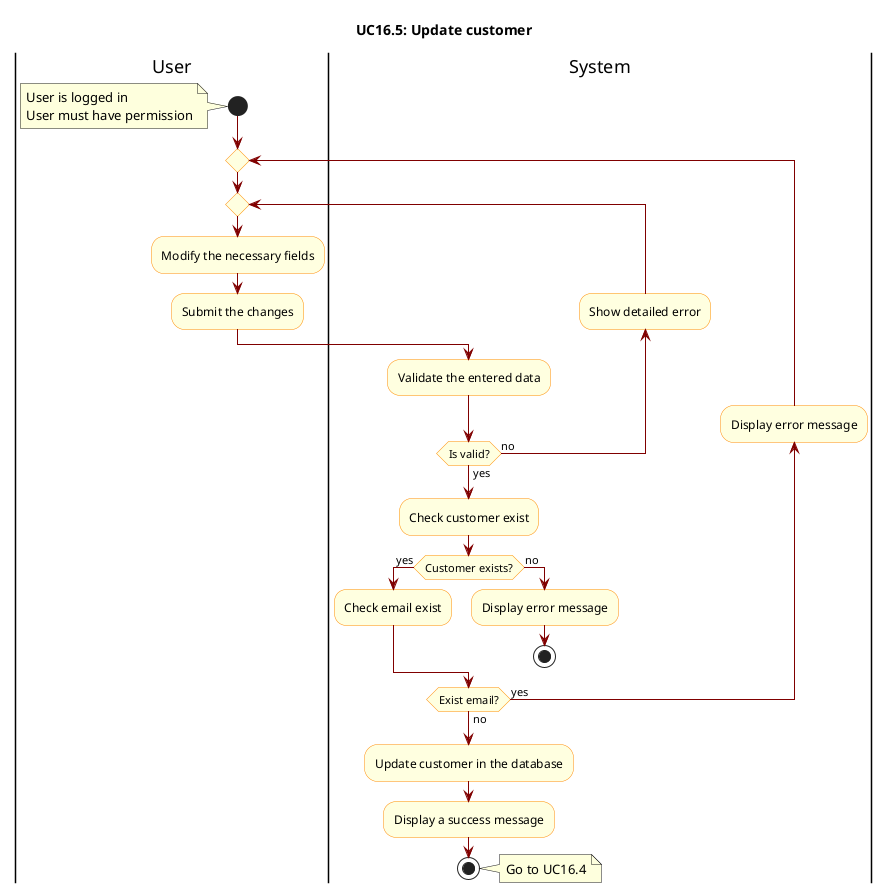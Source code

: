 @startuml

skinparam ActivityBackgroundColor LightYellow
skinparam ActivityBorderColor DarkOrange
skinparam ArrowColor Maroon

title UC16.5: Update customer

|User|
start
note left
    User is logged in  
    User must have permission
end note

repeat 
    repeat 
        |User|
        :Modify the necessary fields;
        :Submit the changes;

        |System|
        :Validate the entered data;

        backward :Show detailed error;
    repeat while(Is valid?) is(no) not(yes)

    :Check customer exist;
    if(Customer exists?) then(yes)
        :Check email exist;
    else(no)
        :Display error message;
        stop
    endif

    backward :Display error message;
repeat while(Exist email?) is(yes) not(no)

:Update customer in the database;
:Display a success message;
stop
note right
    Go to UC16.4
end note

@enduml
